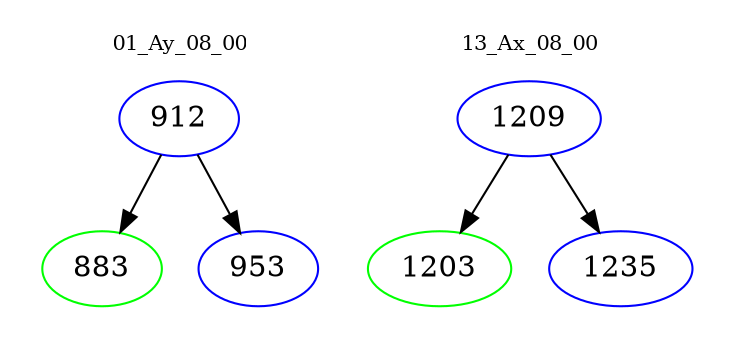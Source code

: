 digraph{
subgraph cluster_0 {
color = white
label = "01_Ay_08_00";
fontsize=10;
T0_912 [label="912", color="blue"]
T0_912 -> T0_883 [color="black"]
T0_883 [label="883", color="green"]
T0_912 -> T0_953 [color="black"]
T0_953 [label="953", color="blue"]
}
subgraph cluster_1 {
color = white
label = "13_Ax_08_00";
fontsize=10;
T1_1209 [label="1209", color="blue"]
T1_1209 -> T1_1203 [color="black"]
T1_1203 [label="1203", color="green"]
T1_1209 -> T1_1235 [color="black"]
T1_1235 [label="1235", color="blue"]
}
}
